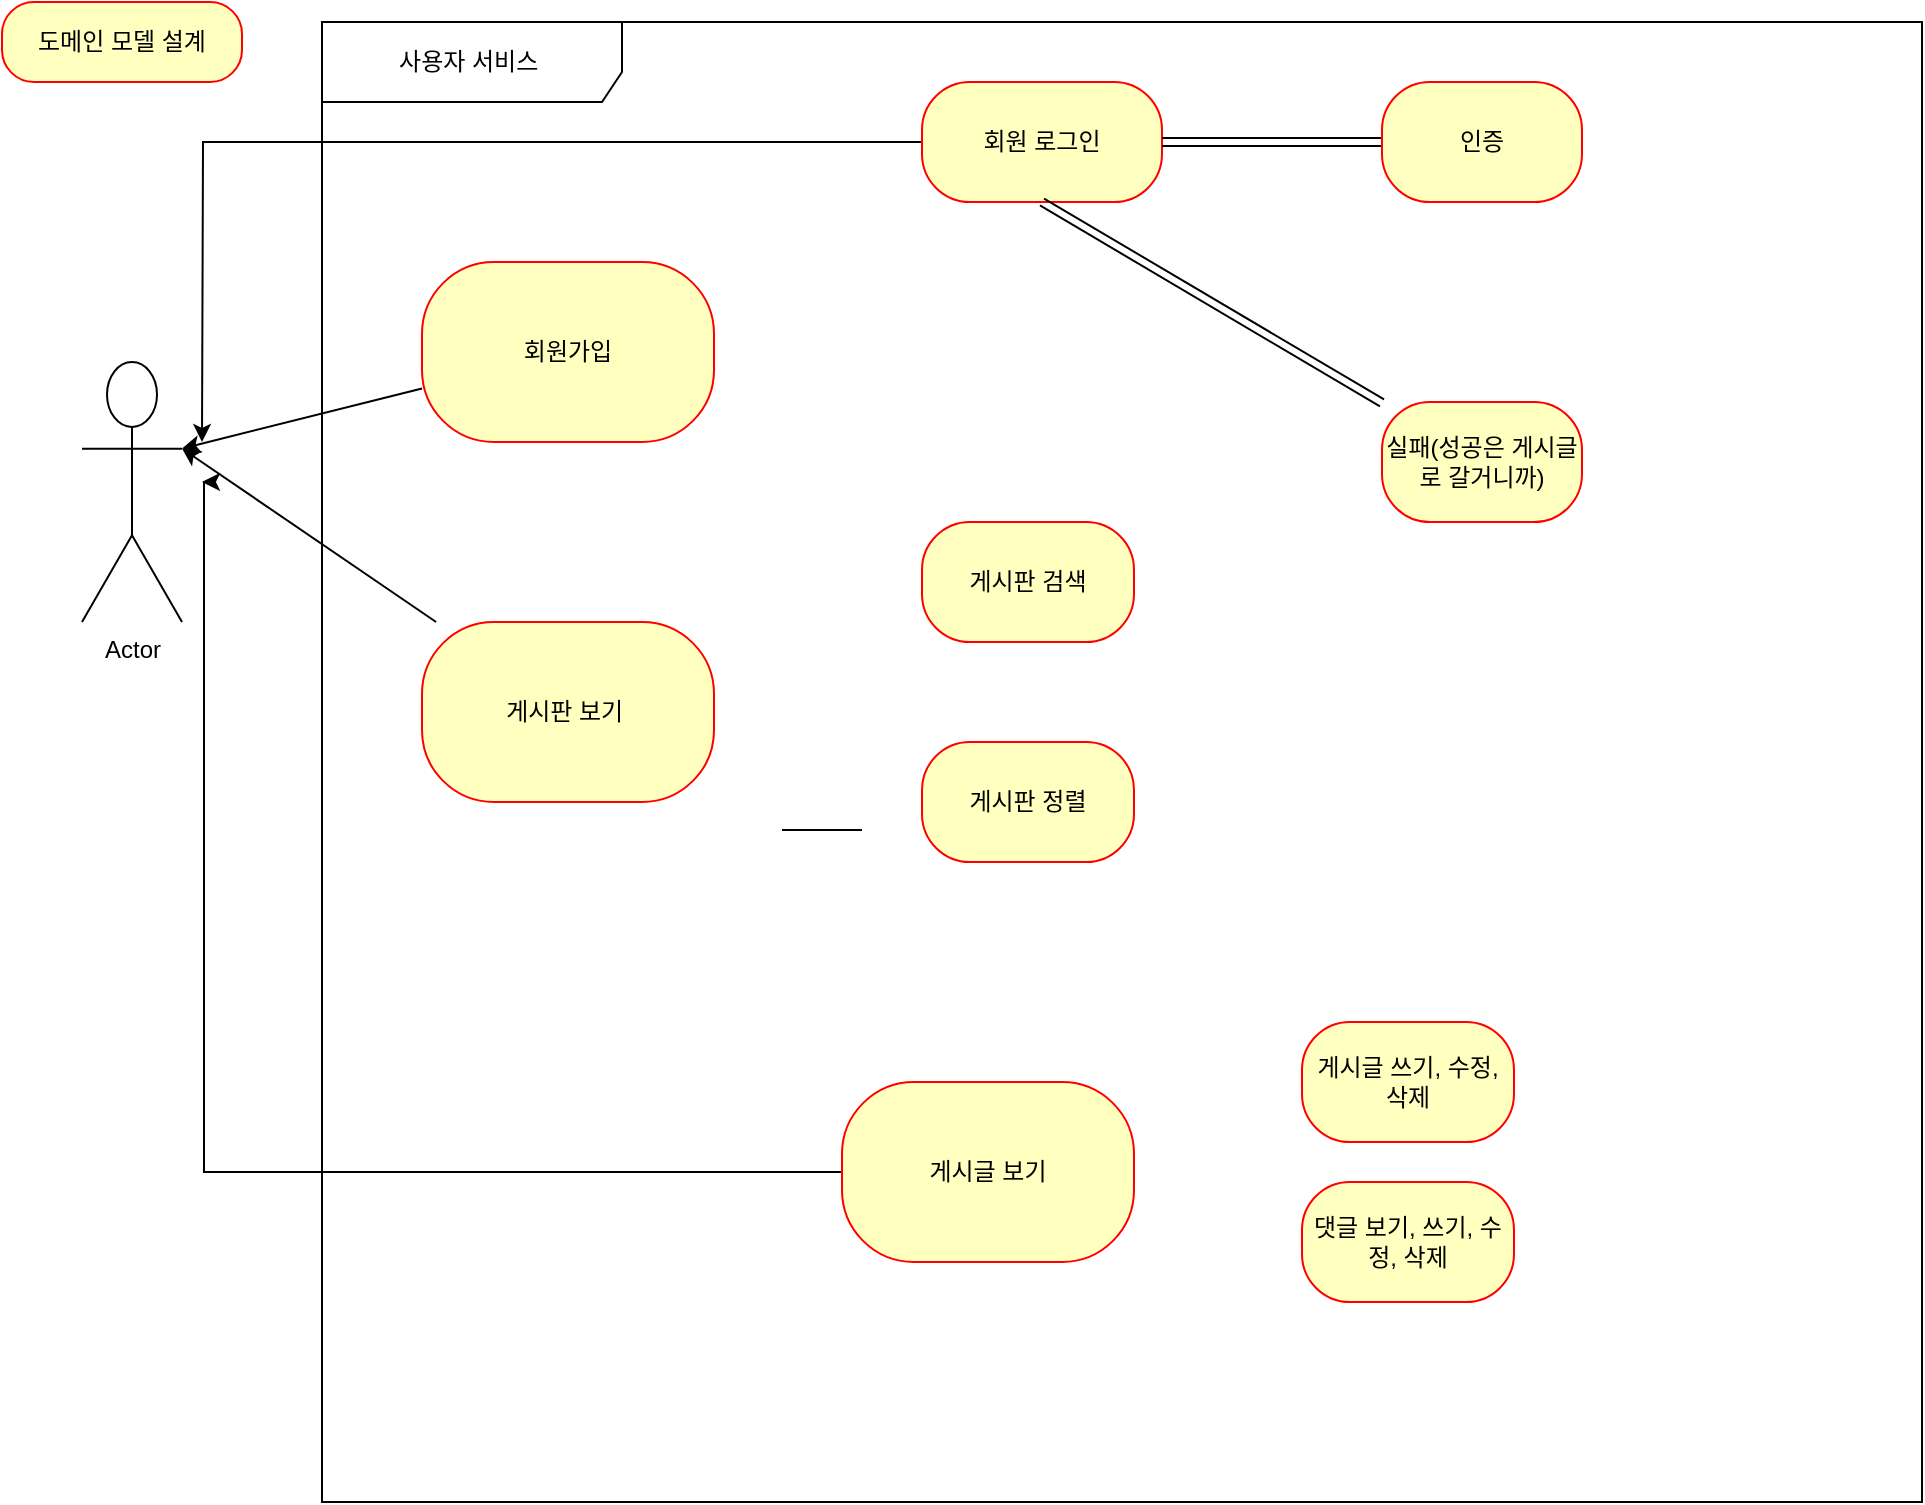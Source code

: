 <mxfile version="24.7.17">
  <diagram name="페이지-1" id="B1Olj9NftW98Ymhla4uz">
    <mxGraphModel dx="1518" dy="594" grid="1" gridSize="10" guides="1" tooltips="1" connect="1" arrows="1" fold="1" page="1" pageScale="1" pageWidth="827" pageHeight="1169" math="0" shadow="0">
      <root>
        <mxCell id="0" />
        <mxCell id="1" parent="0" />
        <mxCell id="eHUSrNBATWkMHYGOMOzu-1" value="Actor" style="shape=umlActor;verticalLabelPosition=bottom;verticalAlign=top;html=1;" parent="1" vertex="1">
          <mxGeometry x="40" y="210" width="50" height="130" as="geometry" />
        </mxCell>
        <mxCell id="eHUSrNBATWkMHYGOMOzu-2" value="사용자 서비스&amp;nbsp;" style="shape=umlFrame;whiteSpace=wrap;html=1;pointerEvents=0;width=150;height=40;" parent="1" vertex="1">
          <mxGeometry x="160" y="40" width="800" height="740" as="geometry" />
        </mxCell>
        <mxCell id="eHUSrNBATWkMHYGOMOzu-3" value="회원가입" style="rounded=1;whiteSpace=wrap;html=1;arcSize=40;fontColor=#000000;fillColor=#ffffc0;strokeColor=#ff0000;" parent="1" vertex="1">
          <mxGeometry x="210" y="160" width="146" height="90" as="geometry" />
        </mxCell>
        <mxCell id="eHUSrNBATWkMHYGOMOzu-4" value="도메인 모델 설계" style="rounded=1;whiteSpace=wrap;html=1;arcSize=40;fontColor=#000000;fillColor=#ffffc0;strokeColor=#ff0000;" parent="1" vertex="1">
          <mxGeometry y="30" width="120" height="40" as="geometry" />
        </mxCell>
        <mxCell id="eHUSrNBATWkMHYGOMOzu-5" value="게시판 보기&amp;nbsp;&lt;span style=&quot;color: rgba(0, 0, 0, 0); font-family: monospace; font-size: 0px; text-align: start; text-wrap: nowrap;&quot;&gt;%3CmxGraphModel%3E%3Croot%3E%3CmxCell%20id%3D%220%22%2F%3E%3CmxCell%20id%3D%221%22%20parent%3D%220%22%2F%3E%3CmxCell%20id%3D%222%22%20value%3D%22%ED%9A%8C%EC%9B%90%EA%B0%80%EC%9E%85%22%20style%3D%22rounded%3D1%3BwhiteSpace%3Dwrap%3Bhtml%3D1%3BarcSize%3D40%3BfontColor%3D%23000000%3BfillColor%3D%23ffffc0%3BstrokeColor%3D%23ff0000%3B%22%20vertex%3D%221%22%20parent%3D%221%22%3E%3CmxGeometry%20x%3D%22210%22%20y%3D%22160%22%20width%3D%22146%22%20height%3D%2290%22%20as%3D%22geometry%22%2F%3E%3C%2FmxCell%3E%3C%2Froot%3E%3C%2FmxGraphModel%3E&lt;/span&gt;" style="rounded=1;whiteSpace=wrap;html=1;arcSize=40;fontColor=#000000;fillColor=#ffffc0;strokeColor=#ff0000;" parent="1" vertex="1">
          <mxGeometry x="210" y="340" width="146" height="90" as="geometry" />
        </mxCell>
        <mxCell id="eHUSrNBATWkMHYGOMOzu-6" style="edgeStyle=orthogonalEdgeStyle;rounded=0;orthogonalLoop=1;jettySize=auto;html=1;" parent="1" source="eHUSrNBATWkMHYGOMOzu-7" edge="1">
          <mxGeometry relative="1" as="geometry">
            <mxPoint x="100" y="270" as="targetPoint" />
            <Array as="points">
              <mxPoint x="101" y="615" />
            </Array>
          </mxGeometry>
        </mxCell>
        <mxCell id="eHUSrNBATWkMHYGOMOzu-7" value="게시글 보기" style="rounded=1;whiteSpace=wrap;html=1;arcSize=40;fontColor=#000000;fillColor=#ffffc0;strokeColor=#ff0000;" parent="1" vertex="1">
          <mxGeometry x="420" y="570" width="146" height="90" as="geometry" />
        </mxCell>
        <mxCell id="eHUSrNBATWkMHYGOMOzu-8" style="edgeStyle=orthogonalEdgeStyle;rounded=0;orthogonalLoop=1;jettySize=auto;html=1;" parent="1" source="eHUSrNBATWkMHYGOMOzu-9" edge="1">
          <mxGeometry relative="1" as="geometry">
            <mxPoint x="100" y="250" as="targetPoint" />
          </mxGeometry>
        </mxCell>
        <mxCell id="eHUSrNBATWkMHYGOMOzu-9" value="회원 로그인" style="rounded=1;whiteSpace=wrap;html=1;arcSize=40;fontColor=#000000;fillColor=#ffffc0;strokeColor=#ff0000;" parent="1" vertex="1">
          <mxGeometry x="460" y="70" width="120" height="60" as="geometry" />
        </mxCell>
        <mxCell id="eHUSrNBATWkMHYGOMOzu-10" style="edgeStyle=orthogonalEdgeStyle;shape=link;rounded=0;orthogonalLoop=1;jettySize=auto;html=1;exitX=0;exitY=0.5;exitDx=0;exitDy=0;" parent="1" source="eHUSrNBATWkMHYGOMOzu-11" target="eHUSrNBATWkMHYGOMOzu-9" edge="1">
          <mxGeometry relative="1" as="geometry" />
        </mxCell>
        <mxCell id="eHUSrNBATWkMHYGOMOzu-11" value="인증" style="rounded=1;whiteSpace=wrap;html=1;arcSize=40;fontColor=#000000;fillColor=#ffffc0;strokeColor=#ff0000;" parent="1" vertex="1">
          <mxGeometry x="690" y="70" width="100" height="60" as="geometry" />
        </mxCell>
        <mxCell id="eHUSrNBATWkMHYGOMOzu-12" style="shape=link;rounded=0;orthogonalLoop=1;jettySize=auto;html=1;entryX=0.5;entryY=1;entryDx=0;entryDy=0;" parent="1" source="eHUSrNBATWkMHYGOMOzu-13" target="eHUSrNBATWkMHYGOMOzu-9" edge="1">
          <mxGeometry relative="1" as="geometry" />
        </mxCell>
        <mxCell id="eHUSrNBATWkMHYGOMOzu-13" value="실패(성공은 게시글로 갈거니까)" style="rounded=1;whiteSpace=wrap;html=1;arcSize=40;fontColor=#000000;fillColor=#ffffc0;strokeColor=#ff0000;" parent="1" vertex="1">
          <mxGeometry x="690" y="230" width="100" height="60" as="geometry" />
        </mxCell>
        <mxCell id="eHUSrNBATWkMHYGOMOzu-14" value="게시판 검색" style="rounded=1;whiteSpace=wrap;html=1;arcSize=40;fontColor=#000000;fillColor=#ffffc0;strokeColor=#ff0000;" parent="1" vertex="1">
          <mxGeometry x="460" y="290" width="106" height="60" as="geometry" />
        </mxCell>
        <mxCell id="eHUSrNBATWkMHYGOMOzu-15" value="게시판 정렬" style="rounded=1;whiteSpace=wrap;html=1;arcSize=40;fontColor=#000000;fillColor=#ffffc0;strokeColor=#ff0000;" parent="1" vertex="1">
          <mxGeometry x="460" y="400" width="106" height="60" as="geometry" />
        </mxCell>
        <mxCell id="eHUSrNBATWkMHYGOMOzu-16" value="게시글 쓰기, 수정, 삭제" style="rounded=1;whiteSpace=wrap;html=1;arcSize=40;fontColor=#000000;fillColor=#ffffc0;strokeColor=#ff0000;" parent="1" vertex="1">
          <mxGeometry x="650" y="540" width="106" height="60" as="geometry" />
        </mxCell>
        <mxCell id="eHUSrNBATWkMHYGOMOzu-17" value="댓글 보기, 쓰기, 수정, 삭제" style="rounded=1;whiteSpace=wrap;html=1;arcSize=40;fontColor=#000000;fillColor=#ffffc0;strokeColor=#ff0000;" parent="1" vertex="1">
          <mxGeometry x="650" y="620" width="106" height="60" as="geometry" />
        </mxCell>
        <mxCell id="eHUSrNBATWkMHYGOMOzu-18" value="" style="line;strokeWidth=1;fillColor=none;align=left;verticalAlign=middle;spacingTop=-1;spacingLeft=3;spacingRight=3;rotatable=0;labelPosition=right;points=[];portConstraint=eastwest;strokeColor=inherit;" parent="1" vertex="1">
          <mxGeometry x="390" y="440" width="40" height="8" as="geometry" />
        </mxCell>
        <mxCell id="eHUSrNBATWkMHYGOMOzu-19" style="rounded=0;orthogonalLoop=1;jettySize=auto;html=1;entryX=1;entryY=0.333;entryDx=0;entryDy=0;entryPerimeter=0;" parent="1" source="eHUSrNBATWkMHYGOMOzu-3" target="eHUSrNBATWkMHYGOMOzu-1" edge="1">
          <mxGeometry relative="1" as="geometry" />
        </mxCell>
        <mxCell id="eHUSrNBATWkMHYGOMOzu-20" style="rounded=0;orthogonalLoop=1;jettySize=auto;html=1;entryX=1;entryY=0.333;entryDx=0;entryDy=0;entryPerimeter=0;" parent="1" source="eHUSrNBATWkMHYGOMOzu-5" target="eHUSrNBATWkMHYGOMOzu-1" edge="1">
          <mxGeometry relative="1" as="geometry" />
        </mxCell>
      </root>
    </mxGraphModel>
  </diagram>
</mxfile>
